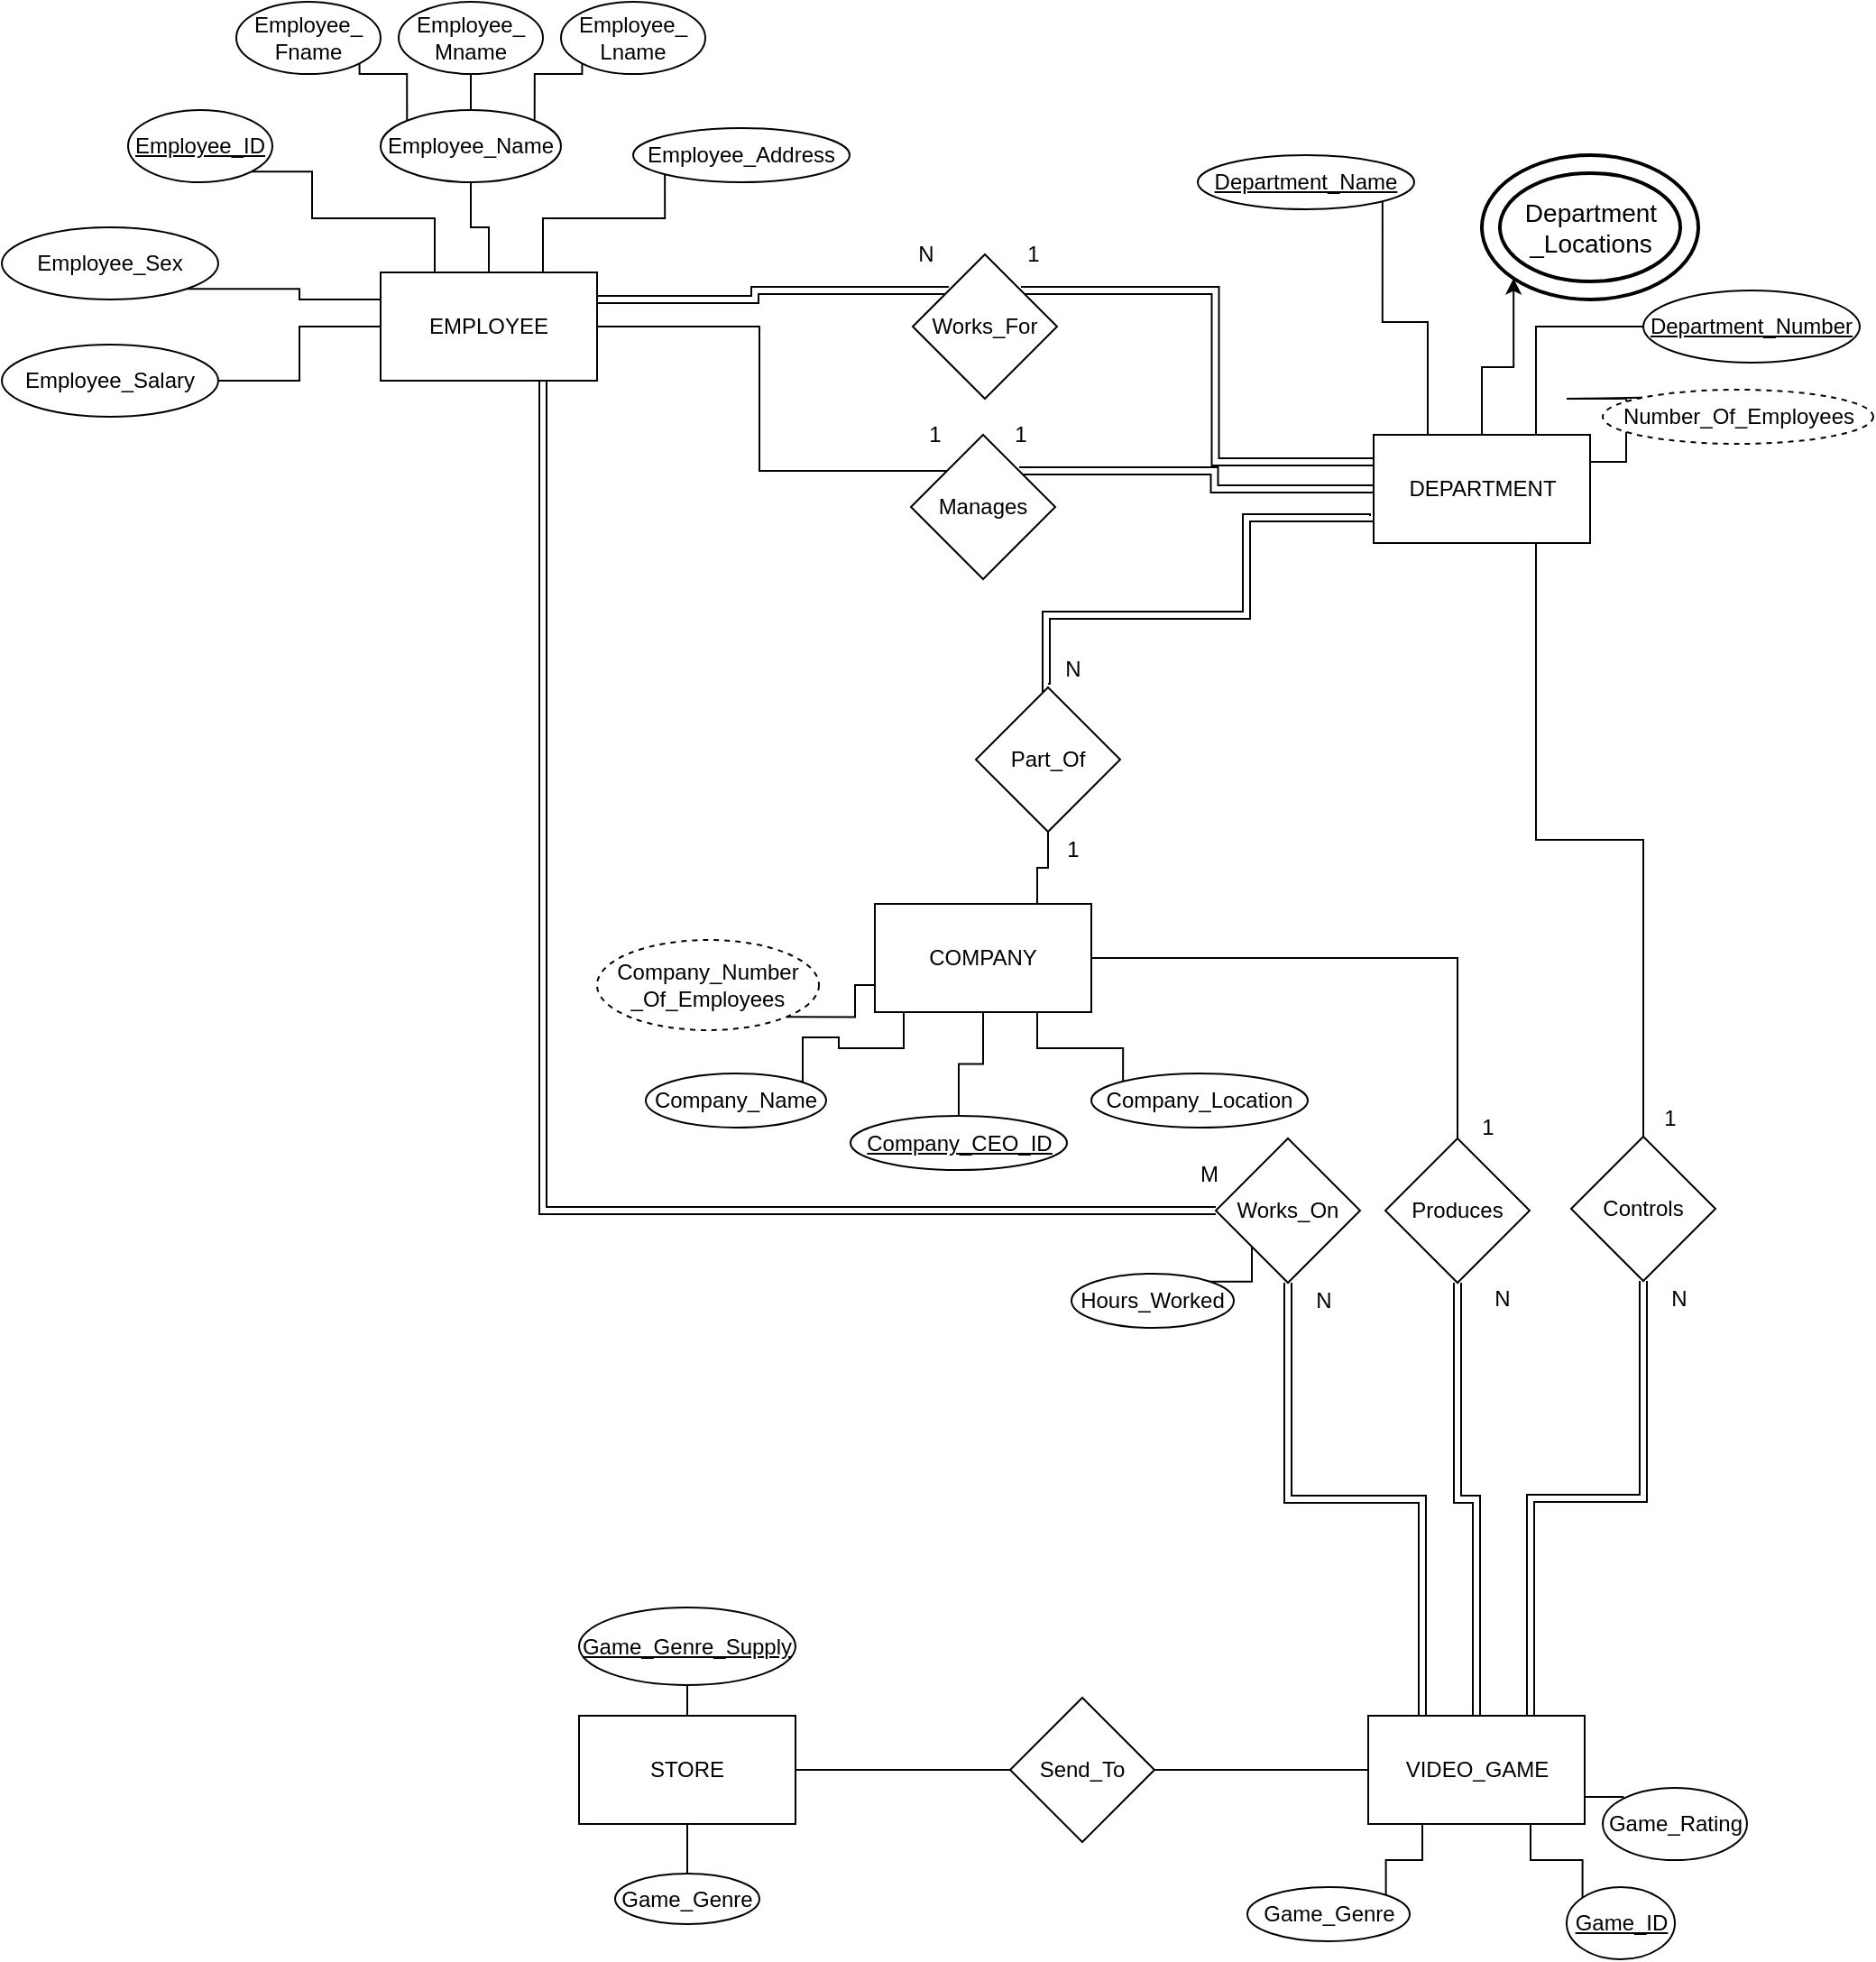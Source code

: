<mxfile version="12.3.2" type="device" pages="3"><diagram id="pkWlkl_4wmQNtJCve50J" name="ER_Diagram"><mxGraphModel dx="2712" dy="2178" grid="1" gridSize="10" guides="1" tooltips="1" connect="1" arrows="1" fold="1" page="1" pageScale="1" pageWidth="850" pageHeight="1100" math="0" shadow="0"><root><mxCell id="I0w0LLHJPaxNUQu-10mH-0"/><mxCell id="I0w0LLHJPaxNUQu-10mH-1" parent="I0w0LLHJPaxNUQu-10mH-0"/><mxCell id="9fXInhG3Dvd31H-AmijZ-2" style="edgeStyle=orthogonalEdgeStyle;rounded=0;orthogonalLoop=1;jettySize=auto;html=1;exitX=0.75;exitY=1;exitDx=0;exitDy=0;entryX=0;entryY=0;entryDx=0;entryDy=0;endArrow=none;endFill=0;" parent="I0w0LLHJPaxNUQu-10mH-1" source="I0w0LLHJPaxNUQu-10mH-2" target="Tpa4xKge-1lGGUMqEtfg-40" edge="1"><mxGeometry relative="1" as="geometry"/></mxCell><mxCell id="9fXInhG3Dvd31H-AmijZ-3" style="edgeStyle=orthogonalEdgeStyle;rounded=0;orthogonalLoop=1;jettySize=auto;html=1;exitX=0.25;exitY=1;exitDx=0;exitDy=0;entryX=1;entryY=0;entryDx=0;entryDy=0;endArrow=none;endFill=0;" parent="I0w0LLHJPaxNUQu-10mH-1" source="I0w0LLHJPaxNUQu-10mH-2" target="Tpa4xKge-1lGGUMqEtfg-39" edge="1"><mxGeometry relative="1" as="geometry"><Array as="points"><mxPoint x="380" y="500"/><mxPoint x="380" y="520"/><mxPoint x="344" y="520"/><mxPoint x="344" y="514"/><mxPoint x="324" y="514"/></Array></mxGeometry></mxCell><mxCell id="-QUbGs1Myn91qRkP3Rfk-1" style="edgeStyle=orthogonalEdgeStyle;rounded=0;orthogonalLoop=1;jettySize=auto;html=1;exitX=1;exitY=0.5;exitDx=0;exitDy=0;entryX=0.5;entryY=0;entryDx=0;entryDy=0;startArrow=none;startFill=0;endArrow=none;endFill=0;" parent="I0w0LLHJPaxNUQu-10mH-1" source="I0w0LLHJPaxNUQu-10mH-2" target="-QUbGs1Myn91qRkP3Rfk-0" edge="1"><mxGeometry relative="1" as="geometry"/></mxCell><mxCell id="I0w0LLHJPaxNUQu-10mH-2" value="COMPANY" style="rounded=0;whiteSpace=wrap;html=1;" parent="I0w0LLHJPaxNUQu-10mH-1" vertex="1"><mxGeometry x="364" y="440" width="120" height="60" as="geometry"/></mxCell><mxCell id="Tpa4xKge-1lGGUMqEtfg-28" style="edgeStyle=orthogonalEdgeStyle;rounded=0;orthogonalLoop=1;jettySize=auto;html=1;exitX=1;exitY=0.25;exitDx=0;exitDy=0;entryX=0;entryY=0;entryDx=0;entryDy=0;shape=link;" parent="I0w0LLHJPaxNUQu-10mH-1" source="I0w0LLHJPaxNUQu-10mH-3" target="Tpa4xKge-1lGGUMqEtfg-24" edge="1"><mxGeometry relative="1" as="geometry"/></mxCell><mxCell id="Tpa4xKge-1lGGUMqEtfg-30" style="edgeStyle=orthogonalEdgeStyle;rounded=0;orthogonalLoop=1;jettySize=auto;html=1;exitX=1;exitY=0.5;exitDx=0;exitDy=0;entryX=0;entryY=0;entryDx=0;entryDy=0;endArrow=none;endFill=0;" parent="I0w0LLHJPaxNUQu-10mH-1" source="I0w0LLHJPaxNUQu-10mH-3" target="Tpa4xKge-1lGGUMqEtfg-25" edge="1"><mxGeometry relative="1" as="geometry"><Array as="points"><mxPoint x="300" y="120"/><mxPoint x="300" y="200"/></Array></mxGeometry></mxCell><mxCell id="Tpa4xKge-1lGGUMqEtfg-51" style="edgeStyle=orthogonalEdgeStyle;rounded=0;orthogonalLoop=1;jettySize=auto;html=1;exitX=0.75;exitY=1;exitDx=0;exitDy=0;entryX=0;entryY=0.5;entryDx=0;entryDy=0;endArrow=none;endFill=0;shape=link;" parent="I0w0LLHJPaxNUQu-10mH-1" source="I0w0LLHJPaxNUQu-10mH-3" target="Tpa4xKge-1lGGUMqEtfg-45" edge="1"><mxGeometry relative="1" as="geometry"/></mxCell><mxCell id="I0w0LLHJPaxNUQu-10mH-3" value="EMPLOYEE" style="rounded=0;whiteSpace=wrap;html=1;" parent="I0w0LLHJPaxNUQu-10mH-1" vertex="1"><mxGeometry x="90" y="90" width="120" height="60" as="geometry"/></mxCell><mxCell id="Tpa4xKge-1lGGUMqEtfg-35" style="edgeStyle=orthogonalEdgeStyle;rounded=0;orthogonalLoop=1;jettySize=auto;html=1;exitX=0;exitY=0.75;exitDx=0;exitDy=0;entryX=0.5;entryY=0;entryDx=0;entryDy=0;endArrow=none;endFill=0;shape=link;" parent="I0w0LLHJPaxNUQu-10mH-1" source="I0w0LLHJPaxNUQu-10mH-4" target="Tpa4xKge-1lGGUMqEtfg-34" edge="1"><mxGeometry relative="1" as="geometry"><Array as="points"><mxPoint x="570" y="226"/><mxPoint x="570" y="280"/><mxPoint x="459" y="280"/></Array></mxGeometry></mxCell><mxCell id="Tpa4xKge-1lGGUMqEtfg-50" style="edgeStyle=orthogonalEdgeStyle;rounded=0;orthogonalLoop=1;jettySize=auto;html=1;exitX=0.75;exitY=1;exitDx=0;exitDy=0;entryX=0.5;entryY=0;entryDx=0;entryDy=0;endArrow=none;endFill=0;" parent="I0w0LLHJPaxNUQu-10mH-1" source="I0w0LLHJPaxNUQu-10mH-4" target="Tpa4xKge-1lGGUMqEtfg-43" edge="1"><mxGeometry relative="1" as="geometry"/></mxCell><mxCell id="fMg0SopHp3dBCs3YoweB-34" style="edgeStyle=orthogonalEdgeStyle;rounded=0;orthogonalLoop=1;jettySize=auto;html=1;exitX=0.25;exitY=0;exitDx=0;exitDy=0;entryX=1;entryY=1;entryDx=0;entryDy=0;endArrow=none;endFill=0;" parent="I0w0LLHJPaxNUQu-10mH-1" source="I0w0LLHJPaxNUQu-10mH-4" target="Tpa4xKge-1lGGUMqEtfg-3" edge="1"><mxGeometry relative="1" as="geometry"/></mxCell><mxCell id="fMg0SopHp3dBCs3YoweB-37" style="edgeStyle=orthogonalEdgeStyle;rounded=0;orthogonalLoop=1;jettySize=auto;html=1;exitX=0.75;exitY=0;exitDx=0;exitDy=0;entryX=0;entryY=0.5;entryDx=0;entryDy=0;endArrow=none;endFill=0;" parent="I0w0LLHJPaxNUQu-10mH-1" source="I0w0LLHJPaxNUQu-10mH-4" target="Tpa4xKge-1lGGUMqEtfg-37" edge="1"><mxGeometry relative="1" as="geometry"/></mxCell><mxCell id="fMg0SopHp3dBCs3YoweB-38" style="edgeStyle=orthogonalEdgeStyle;rounded=0;orthogonalLoop=1;jettySize=auto;html=1;exitX=1;exitY=0.25;exitDx=0;exitDy=0;entryX=0;entryY=0;entryDx=0;entryDy=0;endArrow=none;endFill=0;" parent="I0w0LLHJPaxNUQu-10mH-1" source="I0w0LLHJPaxNUQu-10mH-4" target="9fXInhG3Dvd31H-AmijZ-0" edge="1"><mxGeometry relative="1" as="geometry"/></mxCell><mxCell id="uUjoukFc_HnwFAaWaCBo-1" style="edgeStyle=orthogonalEdgeStyle;rounded=0;orthogonalLoop=1;jettySize=auto;html=1;exitX=0.5;exitY=0;exitDx=0;exitDy=0;entryX=0;entryY=1;entryDx=0;entryDy=0;" edge="1" parent="I0w0LLHJPaxNUQu-10mH-1" source="I0w0LLHJPaxNUQu-10mH-4" target="uUjoukFc_HnwFAaWaCBo-0"><mxGeometry relative="1" as="geometry"/></mxCell><mxCell id="I0w0LLHJPaxNUQu-10mH-4" value="DEPARTMENT" style="rounded=0;whiteSpace=wrap;html=1;" parent="I0w0LLHJPaxNUQu-10mH-1" vertex="1"><mxGeometry x="640.5" y="180" width="120" height="60" as="geometry"/></mxCell><mxCell id="Tpa4xKge-1lGGUMqEtfg-66" style="edgeStyle=orthogonalEdgeStyle;rounded=0;orthogonalLoop=1;jettySize=auto;html=1;exitX=0.25;exitY=1;exitDx=0;exitDy=0;entryX=1;entryY=0;entryDx=0;entryDy=0;endArrow=none;endFill=0;" parent="I0w0LLHJPaxNUQu-10mH-1" source="I0w0LLHJPaxNUQu-10mH-6" target="Tpa4xKge-1lGGUMqEtfg-10" edge="1"><mxGeometry relative="1" as="geometry"/></mxCell><mxCell id="Tpa4xKge-1lGGUMqEtfg-67" style="edgeStyle=orthogonalEdgeStyle;rounded=0;orthogonalLoop=1;jettySize=auto;html=1;exitX=0.75;exitY=1;exitDx=0;exitDy=0;entryX=0;entryY=0;entryDx=0;entryDy=0;endArrow=none;endFill=0;" parent="I0w0LLHJPaxNUQu-10mH-1" source="I0w0LLHJPaxNUQu-10mH-6" target="Tpa4xKge-1lGGUMqEtfg-11" edge="1"><mxGeometry relative="1" as="geometry"/></mxCell><mxCell id="fMg0SopHp3dBCs3YoweB-2" style="edgeStyle=orthogonalEdgeStyle;rounded=0;orthogonalLoop=1;jettySize=auto;html=1;exitX=1;exitY=0.75;exitDx=0;exitDy=0;entryX=0;entryY=0;entryDx=0;entryDy=0;endArrow=none;endFill=0;" parent="I0w0LLHJPaxNUQu-10mH-1" source="I0w0LLHJPaxNUQu-10mH-6" target="fMg0SopHp3dBCs3YoweB-1" edge="1"><mxGeometry relative="1" as="geometry"/></mxCell><mxCell id="C8VFhYp8qNl5yJrPvibs-2" style="edgeStyle=orthogonalEdgeStyle;rounded=0;orthogonalLoop=1;jettySize=auto;html=1;exitX=0;exitY=0.5;exitDx=0;exitDy=0;entryX=1;entryY=0.5;entryDx=0;entryDy=0;endArrow=none;endFill=0;" parent="I0w0LLHJPaxNUQu-10mH-1" source="I0w0LLHJPaxNUQu-10mH-6" target="C8VFhYp8qNl5yJrPvibs-1" edge="1"><mxGeometry relative="1" as="geometry"/></mxCell><mxCell id="I0w0LLHJPaxNUQu-10mH-6" value="VIDEO_GAME" style="rounded=0;whiteSpace=wrap;html=1;" parent="I0w0LLHJPaxNUQu-10mH-1" vertex="1"><mxGeometry x="637.5" y="890" width="120" height="60" as="geometry"/></mxCell><mxCell id="Tpa4xKge-1lGGUMqEtfg-12" style="edgeStyle=orthogonalEdgeStyle;rounded=0;orthogonalLoop=1;jettySize=auto;html=1;exitX=0.5;exitY=1;exitDx=0;exitDy=0;entryX=0.5;entryY=0;entryDx=0;entryDy=0;endArrow=none;endFill=0;" parent="I0w0LLHJPaxNUQu-10mH-1" source="Tpa4xKge-1lGGUMqEtfg-0" target="I0w0LLHJPaxNUQu-10mH-3" edge="1"><mxGeometry relative="1" as="geometry"/></mxCell><mxCell id="tMQsCEg2LR_papdAcjPk-3" style="edgeStyle=orthogonalEdgeStyle;rounded=0;orthogonalLoop=1;jettySize=auto;html=1;exitX=0.5;exitY=0;exitDx=0;exitDy=0;entryX=0.5;entryY=1;entryDx=0;entryDy=0;endArrow=none;endFill=0;" parent="I0w0LLHJPaxNUQu-10mH-1" source="Tpa4xKge-1lGGUMqEtfg-0" target="tMQsCEg2LR_papdAcjPk-0" edge="1"><mxGeometry relative="1" as="geometry"/></mxCell><mxCell id="tMQsCEg2LR_papdAcjPk-4" style="edgeStyle=orthogonalEdgeStyle;rounded=0;orthogonalLoop=1;jettySize=auto;html=1;exitX=1;exitY=0;exitDx=0;exitDy=0;entryX=0;entryY=1;entryDx=0;entryDy=0;endArrow=none;endFill=0;" parent="I0w0LLHJPaxNUQu-10mH-1" source="Tpa4xKge-1lGGUMqEtfg-0" target="tMQsCEg2LR_papdAcjPk-1" edge="1"><mxGeometry relative="1" as="geometry"/></mxCell><mxCell id="tMQsCEg2LR_papdAcjPk-5" style="edgeStyle=orthogonalEdgeStyle;rounded=0;orthogonalLoop=1;jettySize=auto;html=1;exitX=0;exitY=0;exitDx=0;exitDy=0;entryX=1;entryY=1;entryDx=0;entryDy=0;endArrow=none;endFill=0;" parent="I0w0LLHJPaxNUQu-10mH-1" source="Tpa4xKge-1lGGUMqEtfg-0" target="tMQsCEg2LR_papdAcjPk-2" edge="1"><mxGeometry relative="1" as="geometry"/></mxCell><mxCell id="Tpa4xKge-1lGGUMqEtfg-0" value="Employee_Name" style="ellipse;whiteSpace=wrap;html=1;" parent="I0w0LLHJPaxNUQu-10mH-1" vertex="1"><mxGeometry x="90" width="100" height="40" as="geometry"/></mxCell><mxCell id="Tpa4xKge-1lGGUMqEtfg-14" style="edgeStyle=orthogonalEdgeStyle;rounded=0;orthogonalLoop=1;jettySize=auto;html=1;exitX=0;exitY=1;exitDx=0;exitDy=0;entryX=0.75;entryY=0;entryDx=0;entryDy=0;endArrow=none;endFill=0;" parent="I0w0LLHJPaxNUQu-10mH-1" source="Tpa4xKge-1lGGUMqEtfg-1" target="I0w0LLHJPaxNUQu-10mH-3" edge="1"><mxGeometry relative="1" as="geometry"><Array as="points"><mxPoint x="248" y="60"/><mxPoint x="180" y="60"/></Array></mxGeometry></mxCell><mxCell id="Tpa4xKge-1lGGUMqEtfg-1" value="Employee_Address" style="ellipse;whiteSpace=wrap;html=1;" parent="I0w0LLHJPaxNUQu-10mH-1" vertex="1"><mxGeometry x="230" y="10" width="120" height="30" as="geometry"/></mxCell><mxCell id="Tpa4xKge-1lGGUMqEtfg-13" style="edgeStyle=orthogonalEdgeStyle;rounded=0;orthogonalLoop=1;jettySize=auto;html=1;exitX=1;exitY=1;exitDx=0;exitDy=0;entryX=0.25;entryY=0;entryDx=0;entryDy=0;endArrow=none;endFill=0;" parent="I0w0LLHJPaxNUQu-10mH-1" source="Tpa4xKge-1lGGUMqEtfg-2" target="I0w0LLHJPaxNUQu-10mH-3" edge="1"><mxGeometry relative="1" as="geometry"><Array as="points"><mxPoint x="52" y="60"/><mxPoint x="120" y="60"/></Array></mxGeometry></mxCell><mxCell id="Tpa4xKge-1lGGUMqEtfg-2" value="Employee_ID" style="ellipse;whiteSpace=wrap;html=1;fontStyle=4" parent="I0w0LLHJPaxNUQu-10mH-1" vertex="1"><mxGeometry x="-50" width="80" height="40" as="geometry"/></mxCell><mxCell id="Tpa4xKge-1lGGUMqEtfg-3" value="Department_Name" style="ellipse;whiteSpace=wrap;html=1;fontStyle=4" parent="I0w0LLHJPaxNUQu-10mH-1" vertex="1"><mxGeometry x="543" y="25" width="120" height="30" as="geometry"/></mxCell><mxCell id="Tpa4xKge-1lGGUMqEtfg-10" value="Game_Genre" style="ellipse;whiteSpace=wrap;html=1;" parent="I0w0LLHJPaxNUQu-10mH-1" vertex="1"><mxGeometry x="570.5" y="985" width="90" height="30" as="geometry"/></mxCell><mxCell id="Tpa4xKge-1lGGUMqEtfg-11" value="Game_ID" style="ellipse;whiteSpace=wrap;html=1;fontStyle=4" parent="I0w0LLHJPaxNUQu-10mH-1" vertex="1"><mxGeometry x="747.5" y="985" width="60" height="40" as="geometry"/></mxCell><mxCell id="Tpa4xKge-1lGGUMqEtfg-21" style="edgeStyle=orthogonalEdgeStyle;rounded=0;orthogonalLoop=1;jettySize=auto;html=1;exitX=1;exitY=1;exitDx=0;exitDy=0;entryX=0;entryY=0.25;entryDx=0;entryDy=0;endArrow=none;endFill=0;" parent="I0w0LLHJPaxNUQu-10mH-1" source="Tpa4xKge-1lGGUMqEtfg-18" target="I0w0LLHJPaxNUQu-10mH-3" edge="1"><mxGeometry relative="1" as="geometry"/></mxCell><mxCell id="Tpa4xKge-1lGGUMqEtfg-18" value="Employee_Sex" style="ellipse;whiteSpace=wrap;html=1;" parent="I0w0LLHJPaxNUQu-10mH-1" vertex="1"><mxGeometry x="-120" y="65" width="120" height="40" as="geometry"/></mxCell><mxCell id="Tpa4xKge-1lGGUMqEtfg-22" style="edgeStyle=orthogonalEdgeStyle;rounded=0;orthogonalLoop=1;jettySize=auto;html=1;exitX=1;exitY=0.5;exitDx=0;exitDy=0;entryX=0;entryY=0.5;entryDx=0;entryDy=0;endArrow=none;endFill=0;" parent="I0w0LLHJPaxNUQu-10mH-1" source="Tpa4xKge-1lGGUMqEtfg-19" target="I0w0LLHJPaxNUQu-10mH-3" edge="1"><mxGeometry relative="1" as="geometry"/></mxCell><mxCell id="Tpa4xKge-1lGGUMqEtfg-19" value="Employee_Salary" style="ellipse;whiteSpace=wrap;html=1;" parent="I0w0LLHJPaxNUQu-10mH-1" vertex="1"><mxGeometry x="-120" y="130" width="120" height="40" as="geometry"/></mxCell><mxCell id="Tpa4xKge-1lGGUMqEtfg-29" style="edgeStyle=orthogonalEdgeStyle;rounded=0;orthogonalLoop=1;jettySize=auto;html=1;exitX=1;exitY=0;exitDx=0;exitDy=0;entryX=0;entryY=0.25;entryDx=0;entryDy=0;shape=link;" parent="I0w0LLHJPaxNUQu-10mH-1" source="Tpa4xKge-1lGGUMqEtfg-24" target="I0w0LLHJPaxNUQu-10mH-4" edge="1"><mxGeometry relative="1" as="geometry"/></mxCell><mxCell id="Tpa4xKge-1lGGUMqEtfg-24" value="Works_For" style="rhombus;whiteSpace=wrap;html=1;" parent="I0w0LLHJPaxNUQu-10mH-1" vertex="1"><mxGeometry x="385" y="80" width="80" height="80" as="geometry"/></mxCell><mxCell id="Tpa4xKge-1lGGUMqEtfg-31" style="edgeStyle=orthogonalEdgeStyle;shape=link;rounded=0;orthogonalLoop=1;jettySize=auto;html=1;exitX=1;exitY=0;exitDx=0;exitDy=0;entryX=0;entryY=0.5;entryDx=0;entryDy=0;" parent="I0w0LLHJPaxNUQu-10mH-1" source="Tpa4xKge-1lGGUMqEtfg-25" target="I0w0LLHJPaxNUQu-10mH-4" edge="1"><mxGeometry relative="1" as="geometry"/></mxCell><mxCell id="Tpa4xKge-1lGGUMqEtfg-25" value="Manages" style="rhombus;whiteSpace=wrap;html=1;" parent="I0w0LLHJPaxNUQu-10mH-1" vertex="1"><mxGeometry x="384" y="180" width="80" height="80" as="geometry"/></mxCell><mxCell id="Tpa4xKge-1lGGUMqEtfg-33" style="edgeStyle=orthogonalEdgeStyle;rounded=0;orthogonalLoop=1;jettySize=auto;html=1;exitX=0.5;exitY=0;exitDx=0;exitDy=0;entryX=0.5;entryY=1;entryDx=0;entryDy=0;endArrow=none;endFill=0;" parent="I0w0LLHJPaxNUQu-10mH-1" source="Tpa4xKge-1lGGUMqEtfg-32" target="I0w0LLHJPaxNUQu-10mH-2" edge="1"><mxGeometry relative="1" as="geometry"/></mxCell><mxCell id="Tpa4xKge-1lGGUMqEtfg-32" value="Company_CEO_ID" style="ellipse;whiteSpace=wrap;html=1;fontStyle=4" parent="I0w0LLHJPaxNUQu-10mH-1" vertex="1"><mxGeometry x="350.5" y="557.5" width="120" height="30" as="geometry"/></mxCell><mxCell id="Tpa4xKge-1lGGUMqEtfg-36" style="edgeStyle=orthogonalEdgeStyle;rounded=0;orthogonalLoop=1;jettySize=auto;html=1;exitX=0.5;exitY=1;exitDx=0;exitDy=0;entryX=0.75;entryY=0;entryDx=0;entryDy=0;endArrow=none;endFill=0;" parent="I0w0LLHJPaxNUQu-10mH-1" source="Tpa4xKge-1lGGUMqEtfg-34" target="I0w0LLHJPaxNUQu-10mH-2" edge="1"><mxGeometry relative="1" as="geometry"/></mxCell><mxCell id="Tpa4xKge-1lGGUMqEtfg-34" value="Part_Of" style="rhombus;whiteSpace=wrap;html=1;" parent="I0w0LLHJPaxNUQu-10mH-1" vertex="1"><mxGeometry x="420" y="320" width="80" height="80" as="geometry"/></mxCell><mxCell id="Tpa4xKge-1lGGUMqEtfg-37" value="Department_Number" style="ellipse;whiteSpace=wrap;html=1;fontStyle=4" parent="I0w0LLHJPaxNUQu-10mH-1" vertex="1"><mxGeometry x="790" y="100" width="120" height="40" as="geometry"/></mxCell><mxCell id="Tpa4xKge-1lGGUMqEtfg-39" value="Company_Name" style="ellipse;whiteSpace=wrap;html=1;" parent="I0w0LLHJPaxNUQu-10mH-1" vertex="1"><mxGeometry x="237" y="534" width="100" height="30" as="geometry"/></mxCell><mxCell id="Tpa4xKge-1lGGUMqEtfg-40" value="Company_Location" style="ellipse;whiteSpace=wrap;html=1;" parent="I0w0LLHJPaxNUQu-10mH-1" vertex="1"><mxGeometry x="484" y="534" width="120" height="30" as="geometry"/></mxCell><mxCell id="Tpa4xKge-1lGGUMqEtfg-73" style="edgeStyle=orthogonalEdgeStyle;shape=link;rounded=0;orthogonalLoop=1;jettySize=auto;html=1;exitX=0.5;exitY=1;exitDx=0;exitDy=0;entryX=0.75;entryY=0;entryDx=0;entryDy=0;endArrow=none;endFill=0;" parent="I0w0LLHJPaxNUQu-10mH-1" source="Tpa4xKge-1lGGUMqEtfg-43" target="I0w0LLHJPaxNUQu-10mH-6" edge="1"><mxGeometry relative="1" as="geometry"/></mxCell><mxCell id="Tpa4xKge-1lGGUMqEtfg-43" value="Controls" style="rhombus;whiteSpace=wrap;html=1;" parent="I0w0LLHJPaxNUQu-10mH-1" vertex="1"><mxGeometry x="750" y="569" width="80" height="80" as="geometry"/></mxCell><mxCell id="Tpa4xKge-1lGGUMqEtfg-48" style="edgeStyle=orthogonalEdgeStyle;rounded=0;orthogonalLoop=1;jettySize=auto;html=1;exitX=0.5;exitY=1;exitDx=0;exitDy=0;entryX=0.25;entryY=0;entryDx=0;entryDy=0;endArrow=none;endFill=0;shape=link;" parent="I0w0LLHJPaxNUQu-10mH-1" source="Tpa4xKge-1lGGUMqEtfg-45" target="I0w0LLHJPaxNUQu-10mH-6" edge="1"><mxGeometry relative="1" as="geometry"/></mxCell><mxCell id="Tpa4xKge-1lGGUMqEtfg-45" value="Works_On" style="rhombus;whiteSpace=wrap;html=1;" parent="I0w0LLHJPaxNUQu-10mH-1" vertex="1"><mxGeometry x="553" y="570" width="80" height="80" as="geometry"/></mxCell><mxCell id="fMg0SopHp3dBCs3YoweB-39" style="edgeStyle=orthogonalEdgeStyle;rounded=0;orthogonalLoop=1;jettySize=auto;html=1;exitX=1;exitY=0;exitDx=0;exitDy=0;entryX=0;entryY=1;entryDx=0;entryDy=0;endArrow=none;endFill=0;" parent="I0w0LLHJPaxNUQu-10mH-1" source="Tpa4xKge-1lGGUMqEtfg-74" target="Tpa4xKge-1lGGUMqEtfg-45" edge="1"><mxGeometry relative="1" as="geometry"/></mxCell><mxCell id="Tpa4xKge-1lGGUMqEtfg-74" value="Hours_Worked" style="ellipse;whiteSpace=wrap;html=1;" parent="I0w0LLHJPaxNUQu-10mH-1" vertex="1"><mxGeometry x="473" y="645" width="90" height="30" as="geometry"/></mxCell><mxCell id="9fXInhG3Dvd31H-AmijZ-0" value="Number_Of_Employees" style="ellipse;whiteSpace=wrap;html=1;dashed=1;" parent="I0w0LLHJPaxNUQu-10mH-1" vertex="1"><mxGeometry x="767.5" y="155" width="150" height="30" as="geometry"/></mxCell><mxCell id="fMg0SopHp3dBCs3YoweB-1" value="Game_Rating" style="ellipse;whiteSpace=wrap;html=1;" parent="I0w0LLHJPaxNUQu-10mH-1" vertex="1"><mxGeometry x="767.5" y="930" width="80" height="40" as="geometry"/></mxCell><mxCell id="fMg0SopHp3dBCs3YoweB-3" value="N" style="text;html=1;strokeColor=none;fillColor=none;align=center;verticalAlign=middle;whiteSpace=wrap;rounded=0;" parent="I0w0LLHJPaxNUQu-10mH-1" vertex="1"><mxGeometry x="385" y="70" width="15" height="20" as="geometry"/></mxCell><mxCell id="fMg0SopHp3dBCs3YoweB-4" value="1" style="text;html=1;strokeColor=none;fillColor=none;align=center;verticalAlign=middle;whiteSpace=wrap;rounded=0;" parent="I0w0LLHJPaxNUQu-10mH-1" vertex="1"><mxGeometry x="444" y="70" width="16" height="20" as="geometry"/></mxCell><mxCell id="fMg0SopHp3dBCs3YoweB-5" value="1" style="text;html=1;strokeColor=none;fillColor=none;align=center;verticalAlign=middle;whiteSpace=wrap;rounded=0;" parent="I0w0LLHJPaxNUQu-10mH-1" vertex="1"><mxGeometry x="390" y="170" width="15" height="20" as="geometry"/></mxCell><mxCell id="fMg0SopHp3dBCs3YoweB-6" value="1" style="text;html=1;strokeColor=none;fillColor=none;align=center;verticalAlign=middle;whiteSpace=wrap;rounded=0;" parent="I0w0LLHJPaxNUQu-10mH-1" vertex="1"><mxGeometry x="440" y="170" width="10" height="20" as="geometry"/></mxCell><mxCell id="fMg0SopHp3dBCs3YoweB-7" value="M" style="text;html=1;strokeColor=none;fillColor=none;align=center;verticalAlign=middle;whiteSpace=wrap;rounded=0;" parent="I0w0LLHJPaxNUQu-10mH-1" vertex="1"><mxGeometry x="543" y="580" width="13" height="20" as="geometry"/></mxCell><mxCell id="fMg0SopHp3dBCs3YoweB-8" value="N" style="text;html=1;strokeColor=none;fillColor=none;align=center;verticalAlign=middle;whiteSpace=wrap;rounded=0;" parent="I0w0LLHJPaxNUQu-10mH-1" vertex="1"><mxGeometry x="468" y="300" width="12" height="20" as="geometry"/></mxCell><mxCell id="fMg0SopHp3dBCs3YoweB-9" value="1" style="text;html=1;strokeColor=none;fillColor=none;align=center;verticalAlign=middle;whiteSpace=wrap;rounded=0;" parent="I0w0LLHJPaxNUQu-10mH-1" vertex="1"><mxGeometry x="468" y="400" width="12" height="20" as="geometry"/></mxCell><mxCell id="fMg0SopHp3dBCs3YoweB-10" value="N" style="text;html=1;strokeColor=none;fillColor=none;align=center;verticalAlign=middle;whiteSpace=wrap;rounded=0;" parent="I0w0LLHJPaxNUQu-10mH-1" vertex="1"><mxGeometry x="603" y="650" width="20" height="20" as="geometry"/></mxCell><mxCell id="fMg0SopHp3dBCs3YoweB-13" value="1" style="text;html=1;strokeColor=none;fillColor=none;align=center;verticalAlign=middle;whiteSpace=wrap;rounded=0;" parent="I0w0LLHJPaxNUQu-10mH-1" vertex="1"><mxGeometry x="800" y="549" width="10" height="20" as="geometry"/></mxCell><mxCell id="fMg0SopHp3dBCs3YoweB-14" value="N" style="text;html=1;strokeColor=none;fillColor=none;align=center;verticalAlign=middle;whiteSpace=wrap;rounded=0;" parent="I0w0LLHJPaxNUQu-10mH-1" vertex="1"><mxGeometry x="800" y="649" width="20" height="20" as="geometry"/></mxCell><mxCell id="zgAIjad5sz95lb8CeOy5-1" style="edgeStyle=orthogonalEdgeStyle;rounded=0;orthogonalLoop=1;jettySize=auto;html=1;exitX=1;exitY=1;exitDx=0;exitDy=0;entryX=0;entryY=0.75;entryDx=0;entryDy=0;endArrow=none;endFill=0;" parent="I0w0LLHJPaxNUQu-10mH-1" source="zgAIjad5sz95lb8CeOy5-0" target="I0w0LLHJPaxNUQu-10mH-2" edge="1"><mxGeometry relative="1" as="geometry"/></mxCell><mxCell id="zgAIjad5sz95lb8CeOy5-0" value="Company_Number&lt;br&gt;_Of_Employees" style="ellipse;whiteSpace=wrap;html=1;dashed=1;" parent="I0w0LLHJPaxNUQu-10mH-1" vertex="1"><mxGeometry x="210" y="460" width="123" height="50" as="geometry"/></mxCell><mxCell id="tMQsCEg2LR_papdAcjPk-0" value="Employee_&lt;br&gt;Mname" style="ellipse;whiteSpace=wrap;html=1;" parent="I0w0LLHJPaxNUQu-10mH-1" vertex="1"><mxGeometry x="100" y="-60" width="80" height="40" as="geometry"/></mxCell><mxCell id="tMQsCEg2LR_papdAcjPk-1" value="Employee_&lt;br&gt;Lname" style="ellipse;whiteSpace=wrap;html=1;" parent="I0w0LLHJPaxNUQu-10mH-1" vertex="1"><mxGeometry x="190" y="-60" width="80" height="40" as="geometry"/></mxCell><mxCell id="tMQsCEg2LR_papdAcjPk-2" value="Employee_&lt;br&gt;Fname" style="ellipse;whiteSpace=wrap;html=1;" parent="I0w0LLHJPaxNUQu-10mH-1" vertex="1"><mxGeometry x="10" y="-60" width="80" height="40" as="geometry"/></mxCell><mxCell id="CXb28EFtbrFEi3Utuk-g-3" style="edgeStyle=orthogonalEdgeStyle;rounded=0;orthogonalLoop=1;jettySize=auto;html=1;exitX=0.5;exitY=0;exitDx=0;exitDy=0;entryX=0.5;entryY=1;entryDx=0;entryDy=0;endArrow=none;endFill=0;" parent="I0w0LLHJPaxNUQu-10mH-1" source="C8VFhYp8qNl5yJrPvibs-0" target="CXb28EFtbrFEi3Utuk-g-0" edge="1"><mxGeometry relative="1" as="geometry"/></mxCell><mxCell id="C8VFhYp8qNl5yJrPvibs-0" value="STORE" style="rounded=0;whiteSpace=wrap;html=1;" parent="I0w0LLHJPaxNUQu-10mH-1" vertex="1"><mxGeometry x="200" y="890" width="120" height="60" as="geometry"/></mxCell><mxCell id="C8VFhYp8qNl5yJrPvibs-3" style="edgeStyle=orthogonalEdgeStyle;rounded=0;orthogonalLoop=1;jettySize=auto;html=1;exitX=0;exitY=0.5;exitDx=0;exitDy=0;entryX=1;entryY=0.5;entryDx=0;entryDy=0;endArrow=none;endFill=0;" parent="I0w0LLHJPaxNUQu-10mH-1" source="C8VFhYp8qNl5yJrPvibs-1" target="C8VFhYp8qNl5yJrPvibs-0" edge="1"><mxGeometry relative="1" as="geometry"/></mxCell><mxCell id="C8VFhYp8qNl5yJrPvibs-1" value="Send_To" style="rhombus;whiteSpace=wrap;html=1;" parent="I0w0LLHJPaxNUQu-10mH-1" vertex="1"><mxGeometry x="439" y="880" width="80" height="80" as="geometry"/></mxCell><mxCell id="CXb28EFtbrFEi3Utuk-g-0" value="Game_Genre_Supply" style="ellipse;whiteSpace=wrap;html=1;fontStyle=4" parent="I0w0LLHJPaxNUQu-10mH-1" vertex="1"><mxGeometry x="200" y="830" width="120" height="43" as="geometry"/></mxCell><mxCell id="CXb28EFtbrFEi3Utuk-g-2" style="edgeStyle=orthogonalEdgeStyle;rounded=0;orthogonalLoop=1;jettySize=auto;html=1;exitX=0.5;exitY=0;exitDx=0;exitDy=0;entryX=0.5;entryY=1;entryDx=0;entryDy=0;endArrow=none;endFill=0;" parent="I0w0LLHJPaxNUQu-10mH-1" source="CXb28EFtbrFEi3Utuk-g-1" target="C8VFhYp8qNl5yJrPvibs-0" edge="1"><mxGeometry relative="1" as="geometry"/></mxCell><mxCell id="CXb28EFtbrFEi3Utuk-g-1" value="Game_Genre" style="ellipse;whiteSpace=wrap;html=1;" parent="I0w0LLHJPaxNUQu-10mH-1" vertex="1"><mxGeometry x="220" y="977.5" width="80" height="28" as="geometry"/></mxCell><mxCell id="-QUbGs1Myn91qRkP3Rfk-2" style="edgeStyle=orthogonalEdgeStyle;rounded=0;orthogonalLoop=1;jettySize=auto;html=1;exitX=0.5;exitY=1;exitDx=0;exitDy=0;entryX=0.5;entryY=0;entryDx=0;entryDy=0;startArrow=none;startFill=0;endArrow=classic;endFill=1;shape=link;" parent="I0w0LLHJPaxNUQu-10mH-1" source="-QUbGs1Myn91qRkP3Rfk-0" target="I0w0LLHJPaxNUQu-10mH-6" edge="1"><mxGeometry relative="1" as="geometry"/></mxCell><mxCell id="-QUbGs1Myn91qRkP3Rfk-0" value="Produces" style="rhombus;whiteSpace=wrap;html=1;" parent="I0w0LLHJPaxNUQu-10mH-1" vertex="1"><mxGeometry x="647" y="570" width="80" height="80" as="geometry"/></mxCell><mxCell id="-QUbGs1Myn91qRkP3Rfk-3" value="1" style="text;html=1;strokeColor=none;fillColor=none;align=center;verticalAlign=middle;whiteSpace=wrap;rounded=0;" parent="I0w0LLHJPaxNUQu-10mH-1" vertex="1"><mxGeometry x="697.5" y="554" width="12" height="20" as="geometry"/></mxCell><mxCell id="-QUbGs1Myn91qRkP3Rfk-4" value="N" style="text;html=1;strokeColor=none;fillColor=none;align=center;verticalAlign=middle;whiteSpace=wrap;rounded=0;" parent="I0w0LLHJPaxNUQu-10mH-1" vertex="1"><mxGeometry x="700.5" y="649" width="22" height="20" as="geometry"/></mxCell><mxCell id="uUjoukFc_HnwFAaWaCBo-0" value="Department&lt;br&gt;_Locations" style="ellipse;shape=doubleEllipse;margin=10;strokeWidth=2;fontSize=14;whiteSpace=wrap;html=1;align=center;" vertex="1" parent="I0w0LLHJPaxNUQu-10mH-1"><mxGeometry x="700.5" y="25" width="120" height="80" as="geometry"/></mxCell></root></mxGraphModel></diagram><diagram id="ZIPgqgeMAU90umKxLe4V" name="DB_Schema"><mxGraphModel dx="1138" dy="659" grid="1" gridSize="10" guides="1" tooltips="1" connect="1" arrows="1" fold="1" page="1" pageScale="1" pageWidth="850" pageHeight="1100" math="0" shadow="0"><root><mxCell id="nCg6refTpVUew_x6CigD-0"/><mxCell id="nCg6refTpVUew_x6CigD-1" parent="nCg6refTpVUew_x6CigD-0"/><mxCell id="nCg6refTpVUew_x6CigD-2" value="DEPARTMENT" style="text;html=1;strokeColor=none;fillColor=none;align=center;verticalAlign=middle;whiteSpace=wrap;rounded=0;" parent="nCg6refTpVUew_x6CigD-1" vertex="1"><mxGeometry x="39" y="345" width="90" height="20" as="geometry"/></mxCell><mxCell id="nCg6refTpVUew_x6CigD-3" value="EMPLOYEE" style="text;html=1;strokeColor=none;fillColor=none;align=center;verticalAlign=middle;whiteSpace=wrap;rounded=0;" parent="nCg6refTpVUew_x6CigD-1" vertex="1"><mxGeometry x="39" y="225" width="80" height="20" as="geometry"/></mxCell><mxCell id="nCg6refTpVUew_x6CigD-4" value="COMPANY" style="text;html=1;strokeColor=none;fillColor=none;align=center;verticalAlign=middle;whiteSpace=wrap;rounded=0;" parent="nCg6refTpVUew_x6CigD-1" vertex="1"><mxGeometry x="60.5" y="465" width="70" height="20" as="geometry"/></mxCell><mxCell id="nCg6refTpVUew_x6CigD-5" value="VIDEO_GAME_PROJECT" style="text;html=1;strokeColor=none;fillColor=none;align=center;verticalAlign=middle;whiteSpace=wrap;rounded=0;" parent="nCg6refTpVUew_x6CigD-1" vertex="1"><mxGeometry x="39" y="704" width="159" height="20" as="geometry"/></mxCell><mxCell id="7Qw3aDB7f3oObxKeAIBY-5" value="Employee_ID" style="text;html=1;align=center;verticalAlign=middle;whiteSpace=wrap;rounded=0;fillColor=#f5f5f5;strokeColor=#666666;fontColor=#333333;fontStyle=4" parent="nCg6refTpVUew_x6CigD-1" vertex="1"><mxGeometry x="39" y="255" width="80" height="20" as="geometry"/></mxCell><mxCell id="7Qw3aDB7f3oObxKeAIBY-6" value="Department_Name" style="text;html=1;align=center;verticalAlign=middle;whiteSpace=wrap;rounded=0;fillColor=#f5f5f5;strokeColor=#666666;fontColor=#333333;fontStyle=4" parent="nCg6refTpVUew_x6CigD-1" vertex="1"><mxGeometry x="39" y="375" width="110" height="20" as="geometry"/></mxCell><mxCell id="zb_4u3D1972VGXdrIrJa-1" style="edgeStyle=orthogonalEdgeStyle;rounded=0;orthogonalLoop=1;jettySize=auto;html=1;exitX=0.25;exitY=1;exitDx=0;exitDy=0;entryX=0.5;entryY=1;entryDx=0;entryDy=0;startArrow=none;startFill=0;endArrow=classic;endFill=1;" parent="nCg6refTpVUew_x6CigD-1" source="7Qw3aDB7f3oObxKeAIBY-7" target="7Qw3aDB7f3oObxKeAIBY-5" edge="1"><mxGeometry relative="1" as="geometry"><Array as="points"><mxPoint x="67" y="535"/><mxPoint x="30" y="535"/><mxPoint x="30" y="310"/><mxPoint x="79" y="310"/></Array></mxGeometry></mxCell><mxCell id="7Qw3aDB7f3oObxKeAIBY-7" value="Company_CEO_ID" style="text;html=1;align=center;verticalAlign=middle;whiteSpace=wrap;rounded=0;fillColor=#f5f5f5;strokeColor=#666666;fontColor=#333333;fontStyle=4" parent="nCg6refTpVUew_x6CigD-1" vertex="1"><mxGeometry x="39" y="495" width="112" height="20" as="geometry"/></mxCell><mxCell id="nriuEcVPDP_5sA9yVsUk-3" style="edgeStyle=orthogonalEdgeStyle;rounded=0;orthogonalLoop=1;jettySize=auto;html=1;exitX=0.25;exitY=1;exitDx=0;exitDy=0;entryX=0.25;entryY=1;entryDx=0;entryDy=0;startArrow=none;startFill=0;endArrow=classic;endFill=1;" parent="nCg6refTpVUew_x6CigD-1" source="7Qw3aDB7f3oObxKeAIBY-8" target="ykzurtgI0NPfVA8TbmjO-2" edge="1"><mxGeometry relative="1" as="geometry"><Array as="points"><mxPoint x="58.5" y="775"/><mxPoint x="32.5" y="775"/><mxPoint x="32.5" y="675"/><mxPoint x="120.5" y="675"/></Array></mxGeometry></mxCell><mxCell id="7Qw3aDB7f3oObxKeAIBY-8" value="Game_ID" style="text;html=1;align=center;verticalAlign=middle;whiteSpace=wrap;rounded=0;fillColor=#f5f5f5;strokeColor=#666666;fontColor=#333333;fontStyle=4" parent="nCg6refTpVUew_x6CigD-1" vertex="1"><mxGeometry x="39" y="735" width="80" height="20" as="geometry"/></mxCell><mxCell id="7Qw3aDB7f3oObxKeAIBY-10" value="Employee_Fname" style="text;html=1;align=center;verticalAlign=middle;whiteSpace=wrap;rounded=0;fillColor=#f5f5f5;strokeColor=#666666;fontColor=#333333;" parent="nCg6refTpVUew_x6CigD-1" vertex="1"><mxGeometry x="119" y="255" width="110" height="20" as="geometry"/></mxCell><mxCell id="zjrPtLbM67DlkvBzpl9v-0" value="Employee_Address" style="text;html=1;align=center;verticalAlign=middle;whiteSpace=wrap;rounded=0;fillColor=#f5f5f5;strokeColor=#666666;fontColor=#333333;" parent="nCg6refTpVUew_x6CigD-1" vertex="1"><mxGeometry x="449" y="255" width="110" height="20" as="geometry"/></mxCell><mxCell id="pgIPS9RNpR96nf4sQopi-0" value="Employee_Sex" style="text;html=1;align=center;verticalAlign=middle;whiteSpace=wrap;rounded=0;fillColor=#f5f5f5;strokeColor=#666666;fontColor=#333333;" parent="nCg6refTpVUew_x6CigD-1" vertex="1"><mxGeometry x="559" y="255" width="90" height="20" as="geometry"/></mxCell><mxCell id="pgIPS9RNpR96nf4sQopi-1" value="Employee_Salary" style="text;html=1;align=center;verticalAlign=middle;whiteSpace=wrap;rounded=0;fillColor=#f5f5f5;strokeColor=#666666;fontColor=#333333;" parent="nCg6refTpVUew_x6CigD-1" vertex="1"><mxGeometry x="649" y="255" width="100" height="20" as="geometry"/></mxCell><mxCell id="YtSy1nwNeLSEPa6z377e-1" style="rounded=0;orthogonalLoop=1;jettySize=auto;html=1;exitX=0.75;exitY=0;exitDx=0;exitDy=0;entryX=0.25;entryY=1;entryDx=0;entryDy=0;startArrow=none;startFill=0;endArrow=classic;endFill=1;elbow=vertical;edgeStyle=orthogonalEdgeStyle;" parent="nCg6refTpVUew_x6CigD-1" source="PLRHC7DFGDWdHuAmByUN-0" target="YtSy1nwNeLSEPa6z377e-0" edge="1"><mxGeometry relative="1" as="geometry"/></mxCell><mxCell id="PLRHC7DFGDWdHuAmByUN-0" value="Department_Number" style="text;html=1;align=center;verticalAlign=middle;whiteSpace=wrap;rounded=0;fillColor=#f5f5f5;strokeColor=#666666;fontColor=#333333;fontStyle=4" parent="nCg6refTpVUew_x6CigD-1" vertex="1"><mxGeometry x="289" y="375" width="120" height="20" as="geometry"/></mxCell><mxCell id="TRXRzGBZfWyjNrbPaCgn-0" value="Department_Locations" style="text;html=1;align=center;verticalAlign=middle;whiteSpace=wrap;rounded=0;fillColor=#f5f5f5;strokeColor=#666666;fontColor=#333333;" parent="nCg6refTpVUew_x6CigD-1" vertex="1"><mxGeometry x="409" y="375" width="130" height="20" as="geometry"/></mxCell><mxCell id="orOLIaZdFOY7TGjrvyEx-0" value="Company_Name" style="text;html=1;align=center;verticalAlign=middle;whiteSpace=wrap;rounded=0;fillColor=#f5f5f5;strokeColor=#666666;fontColor=#333333;" parent="nCg6refTpVUew_x6CigD-1" vertex="1"><mxGeometry x="150.5" y="495" width="100" height="20" as="geometry"/></mxCell><mxCell id="orOLIaZdFOY7TGjrvyEx-1" value="Company_Location" style="text;html=1;align=center;verticalAlign=middle;whiteSpace=wrap;rounded=0;fillColor=#f5f5f5;strokeColor=#666666;fontColor=#333333;" parent="nCg6refTpVUew_x6CigD-1" vertex="1"><mxGeometry x="251" y="495" width="110" height="20" as="geometry"/></mxCell><mxCell id="Iq3h3liTvr6U-Jx2RE5M-1" value="Employee_Mname" style="text;html=1;align=center;verticalAlign=middle;whiteSpace=wrap;rounded=0;fillColor=#f5f5f5;strokeColor=#666666;fontColor=#333333;" parent="nCg6refTpVUew_x6CigD-1" vertex="1"><mxGeometry x="229" y="255" width="110" height="20" as="geometry"/></mxCell><mxCell id="Iq3h3liTvr6U-Jx2RE5M-2" value="Employee_Lname" style="text;html=1;align=center;verticalAlign=middle;whiteSpace=wrap;rounded=0;fillColor=#f5f5f5;strokeColor=#666666;fontColor=#333333;" parent="nCg6refTpVUew_x6CigD-1" vertex="1"><mxGeometry x="339" y="255" width="110" height="20" as="geometry"/></mxCell><mxCell id="Tu-j165zFH59eQS7XOrF-1" value="Game_Genre" style="text;html=1;align=center;verticalAlign=middle;whiteSpace=wrap;rounded=0;fillColor=#f5f5f5;strokeColor=#666666;fontColor=#333333;" parent="nCg6refTpVUew_x6CigD-1" vertex="1"><mxGeometry x="119" y="735" width="80" height="20" as="geometry"/></mxCell><mxCell id="Tu-j165zFH59eQS7XOrF-2" value="Game_Rating" style="text;html=1;align=center;verticalAlign=middle;whiteSpace=wrap;rounded=0;fillColor=#f5f5f5;strokeColor=#666666;fontColor=#333333;" parent="nCg6refTpVUew_x6CigD-1" vertex="1"><mxGeometry x="199" y="735" width="80" height="20" as="geometry"/></mxCell><mxCell id="n3rH-0eZO-upkS0sZFYg-0" value="STORE" style="text;html=1;strokeColor=none;fillColor=none;align=center;verticalAlign=middle;whiteSpace=wrap;rounded=0;" parent="nCg6refTpVUew_x6CigD-1" vertex="1"><mxGeometry x="39" y="825" width="80" height="20" as="geometry"/></mxCell><mxCell id="YtSy1nwNeLSEPa6z377e-5" style="edgeStyle=orthogonalEdgeStyle;rounded=0;orthogonalLoop=1;jettySize=auto;html=1;exitX=0.75;exitY=0;exitDx=0;exitDy=0;entryX=0.25;entryY=1;entryDx=0;entryDy=0;startArrow=none;startFill=0;endArrow=classic;endFill=1;" parent="nCg6refTpVUew_x6CigD-1" source="n3rH-0eZO-upkS0sZFYg-1" target="Tu-j165zFH59eQS7XOrF-1" edge="1"><mxGeometry relative="1" as="geometry"/></mxCell><mxCell id="n3rH-0eZO-upkS0sZFYg-1" value="Store_Game_Genre" style="text;html=1;align=center;verticalAlign=middle;whiteSpace=wrap;rounded=0;fillColor=#f5f5f5;strokeColor=#666666;fontColor=#333333;" parent="nCg6refTpVUew_x6CigD-1" vertex="1"><mxGeometry x="39" y="855" width="120" height="20" as="geometry"/></mxCell><mxCell id="n3rH-0eZO-upkS0sZFYg-3" value="Store_Game_Genre_Supply" style="text;html=1;align=center;verticalAlign=middle;whiteSpace=wrap;rounded=0;fillColor=#f5f5f5;strokeColor=#666666;fontColor=#333333;fontStyle=4" parent="nCg6refTpVUew_x6CigD-1" vertex="1"><mxGeometry x="159" y="855" width="160" height="20" as="geometry"/></mxCell><mxCell id="ykzurtgI0NPfVA8TbmjO-0" value="WORKS_ON" style="text;html=1;strokeColor=none;fillColor=none;align=center;verticalAlign=middle;whiteSpace=wrap;rounded=0;" parent="nCg6refTpVUew_x6CigD-1" vertex="1"><mxGeometry x="39" y="585" width="90" height="20" as="geometry"/></mxCell><mxCell id="zb_4u3D1972VGXdrIrJa-0" style="edgeStyle=orthogonalEdgeStyle;rounded=0;orthogonalLoop=1;jettySize=auto;html=1;exitX=0.25;exitY=1;exitDx=0;exitDy=0;entryX=0.25;entryY=1;entryDx=0;entryDy=0;startArrow=none;startFill=0;endArrow=classic;endFill=1;" parent="nCg6refTpVUew_x6CigD-1" source="ykzurtgI0NPfVA8TbmjO-1" target="7Qw3aDB7f3oObxKeAIBY-5" edge="1"><mxGeometry relative="1" as="geometry"><Array as="points"><mxPoint x="55" y="655"/><mxPoint x="10" y="655"/><mxPoint x="10" y="445"/><mxPoint x="20" y="445"/><mxPoint x="20" y="300"/><mxPoint x="59" y="300"/></Array></mxGeometry></mxCell><mxCell id="ykzurtgI0NPfVA8TbmjO-1" value="Emp_ID" style="text;html=1;align=center;verticalAlign=middle;whiteSpace=wrap;rounded=0;fillColor=#f5f5f5;strokeColor=#666666;fontColor=#333333;fontStyle=4" parent="nCg6refTpVUew_x6CigD-1" vertex="1"><mxGeometry x="39.5" y="615" width="64" height="20" as="geometry"/></mxCell><mxCell id="ykzurtgI0NPfVA8TbmjO-2" value="Game_ID" style="text;html=1;align=center;verticalAlign=middle;whiteSpace=wrap;rounded=0;fillColor=#f5f5f5;strokeColor=#666666;fontColor=#333333;fontStyle=4" parent="nCg6refTpVUew_x6CigD-1" vertex="1"><mxGeometry x="103.5" y="615" width="64" height="20" as="geometry"/></mxCell><mxCell id="YtSy1nwNeLSEPa6z377e-4" style="edgeStyle=orthogonalEdgeStyle;rounded=0;orthogonalLoop=1;jettySize=auto;html=1;exitX=0.75;exitY=0;exitDx=0;exitDy=0;entryX=0.75;entryY=1;entryDx=0;entryDy=0;startArrow=none;startFill=0;endArrow=classic;endFill=1;" parent="nCg6refTpVUew_x6CigD-1" source="T-XMwbDseVCuIn4_JJZg-1" target="PLRHC7DFGDWdHuAmByUN-0" edge="1"><mxGeometry relative="1" as="geometry"><Array as="points"><mxPoint x="333" y="735"/><mxPoint x="333" y="695"/><mxPoint x="410" y="695"/><mxPoint x="410" y="455"/><mxPoint x="379" y="455"/></Array></mxGeometry></mxCell><mxCell id="T-XMwbDseVCuIn4_JJZg-1" value="Dept_Num" style="text;html=1;align=center;verticalAlign=middle;whiteSpace=wrap;rounded=0;fillColor=#f5f5f5;strokeColor=#666666;fontColor=#333333;fontStyle=0" parent="nCg6refTpVUew_x6CigD-1" vertex="1"><mxGeometry x="279" y="735" width="70" height="20" as="geometry"/></mxCell><mxCell id="8f2G1_rgfiyFF_shuapR-2" value="Project_Location" style="text;html=1;align=center;verticalAlign=middle;whiteSpace=wrap;rounded=0;fillColor=#f5f5f5;strokeColor=#666666;fontColor=#333333;" parent="nCg6refTpVUew_x6CigD-1" vertex="1"><mxGeometry x="349.5" y="735" width="144" height="20" as="geometry"/></mxCell><mxCell id="sKBLr7jIM8qXnfE6oQH3-0" value="Hours_Worked" style="text;html=1;align=center;verticalAlign=middle;whiteSpace=wrap;rounded=0;fillColor=#f5f5f5;strokeColor=#666666;fontColor=#333333;fontStyle=0" parent="nCg6refTpVUew_x6CigD-1" vertex="1"><mxGeometry x="167.5" y="615" width="94" height="20" as="geometry"/></mxCell><mxCell id="YtSy1nwNeLSEPa6z377e-0" value="Dept_Numb" style="text;html=1;align=center;verticalAlign=middle;whiteSpace=wrap;rounded=0;fillColor=#f5f5f5;strokeColor=#666666;fontColor=#333333;" parent="nCg6refTpVUew_x6CigD-1" vertex="1"><mxGeometry x="749.5" y="255" width="79" height="20" as="geometry"/></mxCell><mxCell id="YtSy1nwNeLSEPa6z377e-3" style="edgeStyle=orthogonalEdgeStyle;rounded=0;orthogonalLoop=1;jettySize=auto;html=1;exitX=0.25;exitY=0;exitDx=0;exitDy=0;entryX=0.75;entryY=1;entryDx=0;entryDy=0;startArrow=none;startFill=0;endArrow=classic;endFill=1;" parent="nCg6refTpVUew_x6CigD-1" source="Iq3h3liTvr6U-Jx2RE5M-0" target="7Qw3aDB7f3oObxKeAIBY-5" edge="1"><mxGeometry relative="1" as="geometry"/></mxCell><mxCell id="Iq3h3liTvr6U-Jx2RE5M-0" value="Department_Manager_ID" style="text;html=1;align=center;verticalAlign=middle;whiteSpace=wrap;rounded=0;fillColor=#f5f5f5;strokeColor=#666666;fontColor=#333333;" parent="nCg6refTpVUew_x6CigD-1" vertex="1"><mxGeometry x="149" y="375" width="140" height="20" as="geometry"/></mxCell></root></mxGraphModel></diagram><diagram id="5lfh2FhJPkKQbvSmLHhw" name="Extra"><mxGraphModel dx="1024" dy="593" grid="1" gridSize="10" guides="1" tooltips="1" connect="1" arrows="1" fold="1" page="1" pageScale="1" pageWidth="850" pageHeight="1100" math="0" shadow="0"><root><mxCell id="CIj_2Wbp7sGb237M8wjP-0"/><mxCell id="CIj_2Wbp7sGb237M8wjP-1" parent="CIj_2Wbp7sGb237M8wjP-0"/><mxCell id="Z_RMjgAWeGrOBbAyBGNI-0" style="edgeStyle=orthogonalEdgeStyle;rounded=0;orthogonalLoop=1;jettySize=auto;html=1;exitX=1;exitY=0.25;exitDx=0;exitDy=0;entryX=0;entryY=0.5;entryDx=0;entryDy=0;endArrow=none;endFill=0;" parent="CIj_2Wbp7sGb237M8wjP-1" source="Z_RMjgAWeGrOBbAyBGNI-6" target="Z_RMjgAWeGrOBbAyBGNI-8" edge="1"><mxGeometry relative="1" as="geometry"><Array as="points"><mxPoint x="500" y="355"/><mxPoint x="500" y="290"/></Array></mxGeometry></mxCell><mxCell id="Z_RMjgAWeGrOBbAyBGNI-1" style="edgeStyle=orthogonalEdgeStyle;rounded=0;orthogonalLoop=1;jettySize=auto;html=1;exitX=1;exitY=0.75;exitDx=0;exitDy=0;entryX=0;entryY=0.5;entryDx=0;entryDy=0;endArrow=none;endFill=0;" parent="CIj_2Wbp7sGb237M8wjP-1" source="Z_RMjgAWeGrOBbAyBGNI-6" target="Z_RMjgAWeGrOBbAyBGNI-7" edge="1"><mxGeometry relative="1" as="geometry"><Array as="points"><mxPoint x="500" y="385"/><mxPoint x="500" y="450"/></Array></mxGeometry></mxCell><mxCell id="Z_RMjgAWeGrOBbAyBGNI-2" style="edgeStyle=orthogonalEdgeStyle;rounded=0;orthogonalLoop=1;jettySize=auto;html=1;exitX=1;exitY=0.5;exitDx=0;exitDy=0;entryX=0;entryY=0.5;entryDx=0;entryDy=0;endArrow=none;endFill=0;" parent="CIj_2Wbp7sGb237M8wjP-1" source="Z_RMjgAWeGrOBbAyBGNI-6" target="Z_RMjgAWeGrOBbAyBGNI-13" edge="1"><mxGeometry relative="1" as="geometry"/></mxCell><mxCell id="Z_RMjgAWeGrOBbAyBGNI-3" style="edgeStyle=orthogonalEdgeStyle;rounded=0;orthogonalLoop=1;jettySize=auto;html=1;exitX=0.5;exitY=0;exitDx=0;exitDy=0;entryX=0.5;entryY=1;entryDx=0;entryDy=0;endArrow=none;endFill=0;" parent="CIj_2Wbp7sGb237M8wjP-1" source="Z_RMjgAWeGrOBbAyBGNI-6" target="Z_RMjgAWeGrOBbAyBGNI-16" edge="1"><mxGeometry relative="1" as="geometry"/></mxCell><mxCell id="Z_RMjgAWeGrOBbAyBGNI-4" style="edgeStyle=orthogonalEdgeStyle;rounded=0;orthogonalLoop=1;jettySize=auto;html=1;exitX=0;exitY=0.5;exitDx=0;exitDy=0;entryX=1;entryY=0.5;entryDx=0;entryDy=0;endArrow=none;endFill=0;" parent="CIj_2Wbp7sGb237M8wjP-1" source="Z_RMjgAWeGrOBbAyBGNI-6" edge="1"><mxGeometry relative="1" as="geometry"><mxPoint x="270" y="370" as="targetPoint"/></mxGeometry></mxCell><mxCell id="Z_RMjgAWeGrOBbAyBGNI-5" style="edgeStyle=orthogonalEdgeStyle;rounded=0;orthogonalLoop=1;jettySize=auto;html=1;exitX=0.5;exitY=1;exitDx=0;exitDy=0;entryX=0.5;entryY=0;entryDx=0;entryDy=0;endArrow=none;endFill=0;" parent="CIj_2Wbp7sGb237M8wjP-1" source="Z_RMjgAWeGrOBbAyBGNI-6" target="Z_RMjgAWeGrOBbAyBGNI-17" edge="1"><mxGeometry relative="1" as="geometry"/></mxCell><mxCell id="Z_RMjgAWeGrOBbAyBGNI-6" value="CONSUMER" style="rounded=0;whiteSpace=wrap;html=1;" parent="CIj_2Wbp7sGb237M8wjP-1" vertex="1"><mxGeometry x="300" y="340" width="120" height="60" as="geometry"/></mxCell><mxCell id="Z_RMjgAWeGrOBbAyBGNI-7" value="Renting" style="rhombus;whiteSpace=wrap;html=1;" parent="CIj_2Wbp7sGb237M8wjP-1" vertex="1"><mxGeometry x="579.5" y="410" width="80" height="80" as="geometry"/></mxCell><mxCell id="Z_RMjgAWeGrOBbAyBGNI-8" value="Returning" style="rhombus;whiteSpace=wrap;html=1;" parent="CIj_2Wbp7sGb237M8wjP-1" vertex="1"><mxGeometry x="580.5" y="250" width="80" height="80" as="geometry"/></mxCell><mxCell id="Z_RMjgAWeGrOBbAyBGNI-9" value="1" style="text;html=1;strokeColor=none;fillColor=none;align=center;verticalAlign=middle;whiteSpace=wrap;rounded=0;" parent="CIj_2Wbp7sGb237M8wjP-1" vertex="1"><mxGeometry x="654.5" y="262.5" width="12" height="20" as="geometry"/></mxCell><mxCell id="Z_RMjgAWeGrOBbAyBGNI-10" value="1" style="text;html=1;strokeColor=none;fillColor=none;align=center;verticalAlign=middle;whiteSpace=wrap;rounded=0;" parent="CIj_2Wbp7sGb237M8wjP-1" vertex="1"><mxGeometry x="657.5" y="427.5" width="16" height="20" as="geometry"/></mxCell><mxCell id="Z_RMjgAWeGrOBbAyBGNI-11" value="1" style="text;html=1;strokeColor=none;fillColor=none;align=center;verticalAlign=middle;whiteSpace=wrap;rounded=0;" parent="CIj_2Wbp7sGb237M8wjP-1" vertex="1"><mxGeometry x="564.5" y="427.5" width="15" height="20" as="geometry"/></mxCell><mxCell id="Z_RMjgAWeGrOBbAyBGNI-12" value="1" style="text;html=1;strokeColor=none;fillColor=none;align=center;verticalAlign=middle;whiteSpace=wrap;rounded=0;" parent="CIj_2Wbp7sGb237M8wjP-1" vertex="1"><mxGeometry x="567" y="262.5" width="12" height="20" as="geometry"/></mxCell><mxCell id="Z_RMjgAWeGrOBbAyBGNI-13" value="Delivering" style="rhombus;whiteSpace=wrap;html=1;" parent="CIj_2Wbp7sGb237M8wjP-1" vertex="1"><mxGeometry x="580.5" y="330" width="80" height="80" as="geometry"/></mxCell><mxCell id="Z_RMjgAWeGrOBbAyBGNI-14" value="1" style="text;html=1;strokeColor=none;fillColor=none;align=center;verticalAlign=middle;whiteSpace=wrap;rounded=0;" parent="CIj_2Wbp7sGb237M8wjP-1" vertex="1"><mxGeometry x="565.5" y="345" width="15" height="20" as="geometry"/></mxCell><mxCell id="Z_RMjgAWeGrOBbAyBGNI-15" value="1" style="text;html=1;strokeColor=none;fillColor=none;align=center;verticalAlign=middle;whiteSpace=wrap;rounded=0;" parent="CIj_2Wbp7sGb237M8wjP-1" vertex="1"><mxGeometry x="658.5" y="336.5" width="15" height="20" as="geometry"/></mxCell><mxCell id="Z_RMjgAWeGrOBbAyBGNI-16" value="Consumer_ID" style="ellipse;whiteSpace=wrap;html=1;fontStyle=4" parent="CIj_2Wbp7sGb237M8wjP-1" vertex="1"><mxGeometry x="317.5" y="280" width="85" height="30" as="geometry"/></mxCell><mxCell id="Z_RMjgAWeGrOBbAyBGNI-17" value="Consumer_Name" style="ellipse;whiteSpace=wrap;html=1;" parent="CIj_2Wbp7sGb237M8wjP-1" vertex="1"><mxGeometry x="310" y="425" width="100" height="30" as="geometry"/></mxCell><mxCell id="Z_RMjgAWeGrOBbAyBGNI-18" value="Consumer_Address" style="ellipse;whiteSpace=wrap;html=1;" parent="CIj_2Wbp7sGb237M8wjP-1" vertex="1"><mxGeometry x="150" y="356.5" width="120" height="30" as="geometry"/></mxCell></root></mxGraphModel></diagram></mxfile>